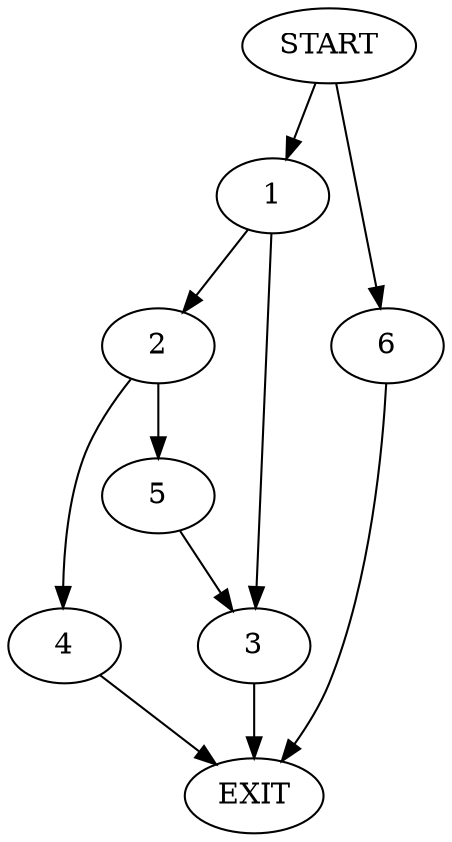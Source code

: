 digraph {
0 [label="START"]
7 [label="EXIT"]
0 -> 1
1 -> 2
1 -> 3
2 -> 4
2 -> 5
3 -> 7
4 -> 7
5 -> 3
0 -> 6
6 -> 7
}
